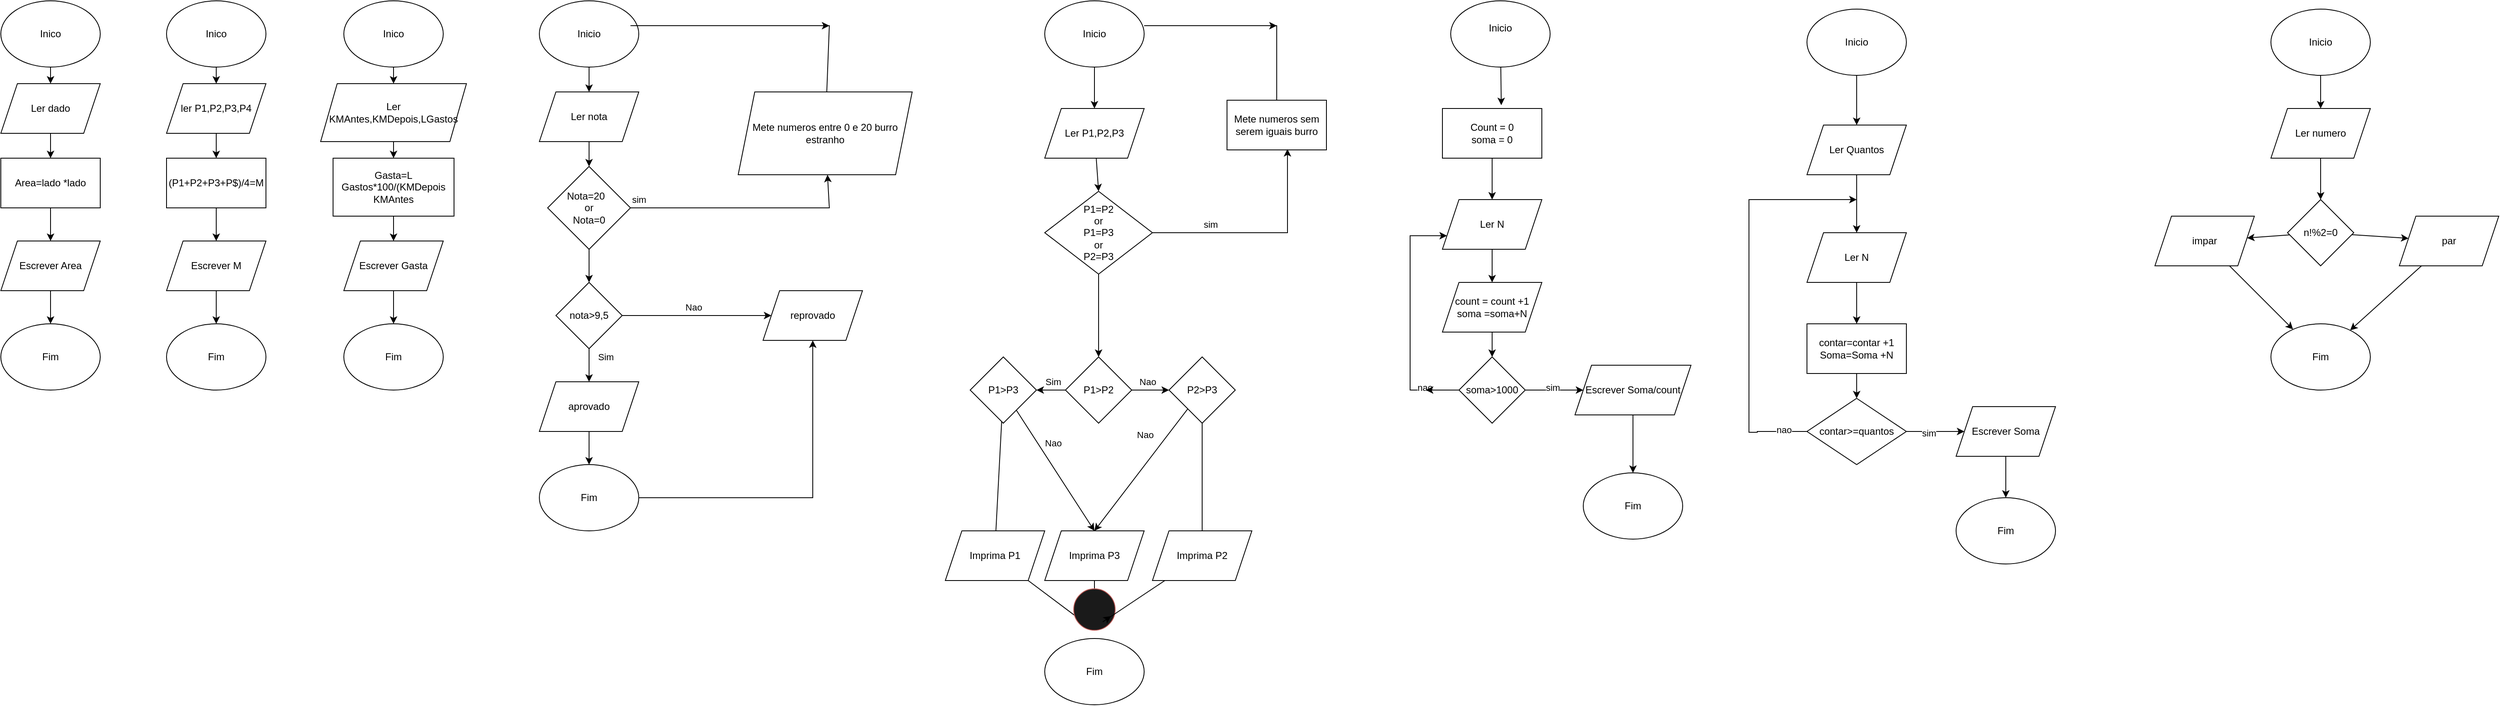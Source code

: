 <mxfile version="24.7.17">
  <diagram name="Página-1" id="lc-kDUkgLfZonsg9K-N3">
    <mxGraphModel dx="1114" dy="638" grid="1" gridSize="10" guides="1" tooltips="1" connect="1" arrows="1" fold="1" page="1" pageScale="1" pageWidth="827" pageHeight="1169" math="0" shadow="0">
      <root>
        <mxCell id="0" />
        <mxCell id="1" parent="0" />
        <mxCell id="MbKp4PFsTTme_0ETobkg-6" style="edgeStyle=none;rounded=0;orthogonalLoop=1;jettySize=auto;html=1;exitX=0.5;exitY=1;exitDx=0;exitDy=0;" parent="1" source="MbKp4PFsTTme_0ETobkg-1" target="MbKp4PFsTTme_0ETobkg-2" edge="1">
          <mxGeometry relative="1" as="geometry" />
        </mxCell>
        <mxCell id="MbKp4PFsTTme_0ETobkg-1" value="Inico" style="ellipse;whiteSpace=wrap;html=1;" parent="1" vertex="1">
          <mxGeometry y="40" width="120" height="80" as="geometry" />
        </mxCell>
        <mxCell id="MbKp4PFsTTme_0ETobkg-7" style="edgeStyle=none;rounded=0;orthogonalLoop=1;jettySize=auto;html=1;exitX=0.5;exitY=1;exitDx=0;exitDy=0;entryX=0.5;entryY=0;entryDx=0;entryDy=0;" parent="1" source="MbKp4PFsTTme_0ETobkg-2" target="MbKp4PFsTTme_0ETobkg-3" edge="1">
          <mxGeometry relative="1" as="geometry" />
        </mxCell>
        <mxCell id="MbKp4PFsTTme_0ETobkg-2" value="Ler dado" style="shape=parallelogram;perimeter=parallelogramPerimeter;whiteSpace=wrap;html=1;fixedSize=1;" parent="1" vertex="1">
          <mxGeometry y="140" width="120" height="60" as="geometry" />
        </mxCell>
        <mxCell id="MbKp4PFsTTme_0ETobkg-8" style="edgeStyle=none;rounded=0;orthogonalLoop=1;jettySize=auto;html=1;exitX=0.5;exitY=1;exitDx=0;exitDy=0;entryX=0.5;entryY=0;entryDx=0;entryDy=0;" parent="1" source="MbKp4PFsTTme_0ETobkg-3" target="MbKp4PFsTTme_0ETobkg-4" edge="1">
          <mxGeometry relative="1" as="geometry" />
        </mxCell>
        <mxCell id="MbKp4PFsTTme_0ETobkg-3" value="Area=lado *lado" style="rounded=0;whiteSpace=wrap;html=1;" parent="1" vertex="1">
          <mxGeometry y="230" width="120" height="60" as="geometry" />
        </mxCell>
        <mxCell id="MbKp4PFsTTme_0ETobkg-9" style="edgeStyle=none;rounded=0;orthogonalLoop=1;jettySize=auto;html=1;exitX=0.5;exitY=1;exitDx=0;exitDy=0;entryX=0.5;entryY=0;entryDx=0;entryDy=0;" parent="1" source="MbKp4PFsTTme_0ETobkg-4" target="MbKp4PFsTTme_0ETobkg-5" edge="1">
          <mxGeometry relative="1" as="geometry" />
        </mxCell>
        <mxCell id="MbKp4PFsTTme_0ETobkg-4" value="Escrever Area" style="shape=parallelogram;perimeter=parallelogramPerimeter;whiteSpace=wrap;html=1;fixedSize=1;" parent="1" vertex="1">
          <mxGeometry y="330" width="120" height="60" as="geometry" />
        </mxCell>
        <mxCell id="MbKp4PFsTTme_0ETobkg-5" value="Fim" style="ellipse;whiteSpace=wrap;html=1;" parent="1" vertex="1">
          <mxGeometry y="430" width="120" height="80" as="geometry" />
        </mxCell>
        <mxCell id="MbKp4PFsTTme_0ETobkg-19" style="edgeStyle=none;rounded=0;orthogonalLoop=1;jettySize=auto;html=1;exitX=0.5;exitY=1;exitDx=0;exitDy=0;" parent="1" source="MbKp4PFsTTme_0ETobkg-20" target="MbKp4PFsTTme_0ETobkg-22" edge="1">
          <mxGeometry relative="1" as="geometry" />
        </mxCell>
        <mxCell id="MbKp4PFsTTme_0ETobkg-20" value="Inico" style="ellipse;whiteSpace=wrap;html=1;" parent="1" vertex="1">
          <mxGeometry x="200" y="40" width="120" height="80" as="geometry" />
        </mxCell>
        <mxCell id="MbKp4PFsTTme_0ETobkg-21" style="edgeStyle=none;rounded=0;orthogonalLoop=1;jettySize=auto;html=1;exitX=0.5;exitY=1;exitDx=0;exitDy=0;entryX=0.5;entryY=0;entryDx=0;entryDy=0;" parent="1" source="MbKp4PFsTTme_0ETobkg-22" target="MbKp4PFsTTme_0ETobkg-24" edge="1">
          <mxGeometry relative="1" as="geometry" />
        </mxCell>
        <mxCell id="MbKp4PFsTTme_0ETobkg-22" value="ler P1,P2,P3,P4" style="shape=parallelogram;perimeter=parallelogramPerimeter;whiteSpace=wrap;html=1;fixedSize=1;" parent="1" vertex="1">
          <mxGeometry x="200" y="140" width="120" height="60" as="geometry" />
        </mxCell>
        <mxCell id="MbKp4PFsTTme_0ETobkg-23" style="edgeStyle=none;rounded=0;orthogonalLoop=1;jettySize=auto;html=1;exitX=0.5;exitY=1;exitDx=0;exitDy=0;entryX=0.5;entryY=0;entryDx=0;entryDy=0;" parent="1" source="MbKp4PFsTTme_0ETobkg-24" target="MbKp4PFsTTme_0ETobkg-26" edge="1">
          <mxGeometry relative="1" as="geometry" />
        </mxCell>
        <mxCell id="MbKp4PFsTTme_0ETobkg-24" value="(P1+P2+P3+P$)/4=M" style="rounded=0;whiteSpace=wrap;html=1;" parent="1" vertex="1">
          <mxGeometry x="200" y="230" width="120" height="60" as="geometry" />
        </mxCell>
        <mxCell id="MbKp4PFsTTme_0ETobkg-25" style="edgeStyle=none;rounded=0;orthogonalLoop=1;jettySize=auto;html=1;exitX=0.5;exitY=1;exitDx=0;exitDy=0;entryX=0.5;entryY=0;entryDx=0;entryDy=0;" parent="1" source="MbKp4PFsTTme_0ETobkg-26" target="MbKp4PFsTTme_0ETobkg-27" edge="1">
          <mxGeometry relative="1" as="geometry" />
        </mxCell>
        <mxCell id="MbKp4PFsTTme_0ETobkg-26" value="Escrever M" style="shape=parallelogram;perimeter=parallelogramPerimeter;whiteSpace=wrap;html=1;fixedSize=1;" parent="1" vertex="1">
          <mxGeometry x="200" y="330" width="120" height="60" as="geometry" />
        </mxCell>
        <mxCell id="MbKp4PFsTTme_0ETobkg-27" value="Fim" style="ellipse;whiteSpace=wrap;html=1;" parent="1" vertex="1">
          <mxGeometry x="200" y="430" width="120" height="80" as="geometry" />
        </mxCell>
        <mxCell id="MbKp4PFsTTme_0ETobkg-28" style="edgeStyle=none;rounded=0;orthogonalLoop=1;jettySize=auto;html=1;exitX=0.5;exitY=1;exitDx=0;exitDy=0;" parent="1" source="MbKp4PFsTTme_0ETobkg-29" target="MbKp4PFsTTme_0ETobkg-31" edge="1">
          <mxGeometry relative="1" as="geometry" />
        </mxCell>
        <mxCell id="MbKp4PFsTTme_0ETobkg-29" value="Inico" style="ellipse;whiteSpace=wrap;html=1;" parent="1" vertex="1">
          <mxGeometry x="414" y="40" width="120" height="80" as="geometry" />
        </mxCell>
        <mxCell id="MbKp4PFsTTme_0ETobkg-30" style="edgeStyle=none;rounded=0;orthogonalLoop=1;jettySize=auto;html=1;exitX=0.5;exitY=1;exitDx=0;exitDy=0;entryX=0.5;entryY=0;entryDx=0;entryDy=0;" parent="1" source="MbKp4PFsTTme_0ETobkg-31" target="MbKp4PFsTTme_0ETobkg-33" edge="1">
          <mxGeometry relative="1" as="geometry" />
        </mxCell>
        <mxCell id="MbKp4PFsTTme_0ETobkg-31" value="Ler KMAntes,KMDepois,LGastos" style="shape=parallelogram;perimeter=parallelogramPerimeter;whiteSpace=wrap;html=1;fixedSize=1;" parent="1" vertex="1">
          <mxGeometry x="386" y="140" width="176" height="70" as="geometry" />
        </mxCell>
        <mxCell id="MbKp4PFsTTme_0ETobkg-32" style="edgeStyle=none;rounded=0;orthogonalLoop=1;jettySize=auto;html=1;exitX=0.5;exitY=1;exitDx=0;exitDy=0;entryX=0.5;entryY=0;entryDx=0;entryDy=0;" parent="1" source="MbKp4PFsTTme_0ETobkg-33" target="MbKp4PFsTTme_0ETobkg-35" edge="1">
          <mxGeometry relative="1" as="geometry" />
        </mxCell>
        <mxCell id="MbKp4PFsTTme_0ETobkg-33" value="Gasta=L Gastos*100/(KMDepois KMAntes" style="rounded=0;whiteSpace=wrap;html=1;" parent="1" vertex="1">
          <mxGeometry x="401" y="230" width="146" height="70" as="geometry" />
        </mxCell>
        <mxCell id="MbKp4PFsTTme_0ETobkg-34" style="edgeStyle=none;rounded=0;orthogonalLoop=1;jettySize=auto;html=1;exitX=0.5;exitY=1;exitDx=0;exitDy=0;entryX=0.5;entryY=0;entryDx=0;entryDy=0;" parent="1" source="MbKp4PFsTTme_0ETobkg-35" target="MbKp4PFsTTme_0ETobkg-36" edge="1">
          <mxGeometry relative="1" as="geometry" />
        </mxCell>
        <mxCell id="MbKp4PFsTTme_0ETobkg-35" value="Escrever Gasta" style="shape=parallelogram;perimeter=parallelogramPerimeter;whiteSpace=wrap;html=1;fixedSize=1;" parent="1" vertex="1">
          <mxGeometry x="414" y="330" width="120" height="60" as="geometry" />
        </mxCell>
        <mxCell id="MbKp4PFsTTme_0ETobkg-36" value="Fim" style="ellipse;whiteSpace=wrap;html=1;" parent="1" vertex="1">
          <mxGeometry x="414" y="430" width="120" height="80" as="geometry" />
        </mxCell>
        <mxCell id="MbKp4PFsTTme_0ETobkg-152" style="edgeStyle=none;rounded=0;orthogonalLoop=1;jettySize=auto;html=1;exitX=0.5;exitY=1;exitDx=0;exitDy=0;entryX=0.5;entryY=0;entryDx=0;entryDy=0;" parent="1" source="MbKp4PFsTTme_0ETobkg-46" target="MbKp4PFsTTme_0ETobkg-47" edge="1">
          <mxGeometry relative="1" as="geometry" />
        </mxCell>
        <mxCell id="MbKp4PFsTTme_0ETobkg-46" value="Inicio" style="ellipse;whiteSpace=wrap;html=1;" parent="1" vertex="1">
          <mxGeometry x="650" y="40" width="120" height="80" as="geometry" />
        </mxCell>
        <mxCell id="MbKp4PFsTTme_0ETobkg-153" style="edgeStyle=none;rounded=0;orthogonalLoop=1;jettySize=auto;html=1;exitX=0.5;exitY=1;exitDx=0;exitDy=0;entryX=0.5;entryY=0;entryDx=0;entryDy=0;" parent="1" source="MbKp4PFsTTme_0ETobkg-47" target="MbKp4PFsTTme_0ETobkg-52" edge="1">
          <mxGeometry relative="1" as="geometry" />
        </mxCell>
        <mxCell id="MbKp4PFsTTme_0ETobkg-47" value="Ler nota" style="shape=parallelogram;perimeter=parallelogramPerimeter;whiteSpace=wrap;html=1;fixedSize=1;" parent="1" vertex="1">
          <mxGeometry x="650" y="150" width="120" height="60" as="geometry" />
        </mxCell>
        <mxCell id="MbKp4PFsTTme_0ETobkg-160" style="edgeStyle=none;rounded=0;orthogonalLoop=1;jettySize=auto;html=1;" parent="1" source="MbKp4PFsTTme_0ETobkg-50" target="MbKp4PFsTTme_0ETobkg-158" edge="1">
          <mxGeometry relative="1" as="geometry" />
        </mxCell>
        <mxCell id="MbKp4PFsTTme_0ETobkg-165" value="Sim" style="edgeLabel;html=1;align=center;verticalAlign=middle;resizable=0;points=[];" parent="MbKp4PFsTTme_0ETobkg-160" vertex="1" connectable="0">
          <mxGeometry x="-0.4" y="1" relative="1" as="geometry">
            <mxPoint x="19" y="-2" as="offset" />
          </mxGeometry>
        </mxCell>
        <mxCell id="MbKp4PFsTTme_0ETobkg-162" style="edgeStyle=none;rounded=0;orthogonalLoop=1;jettySize=auto;html=1;exitX=1;exitY=0.5;exitDx=0;exitDy=0;entryX=0;entryY=0.5;entryDx=0;entryDy=0;" parent="1" source="MbKp4PFsTTme_0ETobkg-50" target="MbKp4PFsTTme_0ETobkg-151" edge="1">
          <mxGeometry relative="1" as="geometry" />
        </mxCell>
        <mxCell id="MbKp4PFsTTme_0ETobkg-164" value="Nao" style="edgeLabel;html=1;align=center;verticalAlign=middle;resizable=0;points=[];" parent="MbKp4PFsTTme_0ETobkg-162" vertex="1" connectable="0">
          <mxGeometry x="-0.044" y="-4" relative="1" as="geometry">
            <mxPoint y="-14" as="offset" />
          </mxGeometry>
        </mxCell>
        <mxCell id="MbKp4PFsTTme_0ETobkg-50" value="nota&amp;gt;9,5" style="rhombus;whiteSpace=wrap;html=1;" parent="1" vertex="1">
          <mxGeometry x="670" y="380" width="80" height="80" as="geometry" />
        </mxCell>
        <mxCell id="MbKp4PFsTTme_0ETobkg-170" style="edgeStyle=none;rounded=0;orthogonalLoop=1;jettySize=auto;html=1;" parent="1" source="MbKp4PFsTTme_0ETobkg-51" edge="1">
          <mxGeometry relative="1" as="geometry">
            <mxPoint x="1000" y="70" as="targetPoint" />
            <Array as="points">
              <mxPoint x="1000" y="70" />
              <mxPoint x="760" y="70" />
            </Array>
          </mxGeometry>
        </mxCell>
        <mxCell id="MbKp4PFsTTme_0ETobkg-51" value="Mete numeros entre 0 e 20 burro estranho" style="shape=parallelogram;perimeter=parallelogramPerimeter;whiteSpace=wrap;html=1;fixedSize=1;" parent="1" vertex="1">
          <mxGeometry x="890" y="150" width="210" height="100" as="geometry" />
        </mxCell>
        <mxCell id="MbKp4PFsTTme_0ETobkg-154" style="edgeStyle=none;rounded=0;orthogonalLoop=1;jettySize=auto;html=1;exitX=0.5;exitY=1;exitDx=0;exitDy=0;" parent="1" source="MbKp4PFsTTme_0ETobkg-52" target="MbKp4PFsTTme_0ETobkg-50" edge="1">
          <mxGeometry relative="1" as="geometry" />
        </mxCell>
        <mxCell id="MbKp4PFsTTme_0ETobkg-155" style="edgeStyle=none;rounded=0;orthogonalLoop=1;jettySize=auto;html=1;exitX=1;exitY=0.5;exitDx=0;exitDy=0;" parent="1" source="MbKp4PFsTTme_0ETobkg-52" target="MbKp4PFsTTme_0ETobkg-51" edge="1">
          <mxGeometry relative="1" as="geometry">
            <Array as="points">
              <mxPoint x="1000" y="290" />
            </Array>
          </mxGeometry>
        </mxCell>
        <mxCell id="MbKp4PFsTTme_0ETobkg-163" value="sim" style="edgeLabel;html=1;align=center;verticalAlign=middle;resizable=0;points=[];" parent="MbKp4PFsTTme_0ETobkg-155" vertex="1" connectable="0">
          <mxGeometry x="-0.457" relative="1" as="geometry">
            <mxPoint x="-66" y="-10" as="offset" />
          </mxGeometry>
        </mxCell>
        <mxCell id="MbKp4PFsTTme_0ETobkg-52" value="Nota=20&lt;span style=&quot;white-space: pre;&quot;&gt;&#x9;&lt;/span&gt;&lt;div&gt;or&lt;/div&gt;&lt;div&gt;Nota=0&lt;/div&gt;" style="rhombus;whiteSpace=wrap;html=1;" parent="1" vertex="1">
          <mxGeometry x="660" y="240" width="100" height="100" as="geometry" />
        </mxCell>
        <mxCell id="MbKp4PFsTTme_0ETobkg-151" value="reprovado" style="shape=parallelogram;perimeter=parallelogramPerimeter;whiteSpace=wrap;html=1;fixedSize=1;" parent="1" vertex="1">
          <mxGeometry x="920" y="390" width="120" height="60" as="geometry" />
        </mxCell>
        <mxCell id="MbKp4PFsTTme_0ETobkg-161" style="edgeStyle=none;rounded=0;orthogonalLoop=1;jettySize=auto;html=1;" parent="1" source="MbKp4PFsTTme_0ETobkg-158" target="MbKp4PFsTTme_0ETobkg-159" edge="1">
          <mxGeometry relative="1" as="geometry" />
        </mxCell>
        <mxCell id="MbKp4PFsTTme_0ETobkg-158" value="aprovado" style="shape=parallelogram;perimeter=parallelogramPerimeter;whiteSpace=wrap;html=1;fixedSize=1;" parent="1" vertex="1">
          <mxGeometry x="650" y="500" width="120" height="60" as="geometry" />
        </mxCell>
        <mxCell id="MbKp4PFsTTme_0ETobkg-168" style="edgeStyle=orthogonalEdgeStyle;rounded=0;orthogonalLoop=1;jettySize=auto;html=1;entryX=0.5;entryY=1;entryDx=0;entryDy=0;" parent="1" source="MbKp4PFsTTme_0ETobkg-159" target="MbKp4PFsTTme_0ETobkg-151" edge="1">
          <mxGeometry relative="1" as="geometry" />
        </mxCell>
        <mxCell id="MbKp4PFsTTme_0ETobkg-159" value="Fim" style="ellipse;whiteSpace=wrap;html=1;" parent="1" vertex="1">
          <mxGeometry x="650" y="600" width="120" height="80" as="geometry" />
        </mxCell>
        <mxCell id="MbKp4PFsTTme_0ETobkg-175" style="edgeStyle=none;rounded=0;orthogonalLoop=1;jettySize=auto;html=1;entryX=0.5;entryY=0;entryDx=0;entryDy=0;" parent="1" source="MbKp4PFsTTme_0ETobkg-171" target="MbKp4PFsTTme_0ETobkg-172" edge="1">
          <mxGeometry relative="1" as="geometry" />
        </mxCell>
        <mxCell id="MbKp4PFsTTme_0ETobkg-171" value="Inicio" style="ellipse;whiteSpace=wrap;html=1;" parent="1" vertex="1">
          <mxGeometry x="1260" y="40" width="120" height="80" as="geometry" />
        </mxCell>
        <mxCell id="MbKp4PFsTTme_0ETobkg-176" style="edgeStyle=none;rounded=0;orthogonalLoop=1;jettySize=auto;html=1;entryX=0.5;entryY=0;entryDx=0;entryDy=0;" parent="1" source="MbKp4PFsTTme_0ETobkg-172" target="MbKp4PFsTTme_0ETobkg-173" edge="1">
          <mxGeometry relative="1" as="geometry" />
        </mxCell>
        <mxCell id="MbKp4PFsTTme_0ETobkg-172" value="Ler P1,P2,P3" style="shape=parallelogram;perimeter=parallelogramPerimeter;whiteSpace=wrap;html=1;fixedSize=1;" parent="1" vertex="1">
          <mxGeometry x="1260" y="170" width="120" height="60" as="geometry" />
        </mxCell>
        <mxCell id="MbKp4PFsTTme_0ETobkg-181" style="edgeStyle=none;rounded=0;orthogonalLoop=1;jettySize=auto;html=1;" parent="1" source="MbKp4PFsTTme_0ETobkg-173" target="MbKp4PFsTTme_0ETobkg-182" edge="1">
          <mxGeometry relative="1" as="geometry">
            <mxPoint x="1325" y="510" as="targetPoint" />
          </mxGeometry>
        </mxCell>
        <mxCell id="MbKp4PFsTTme_0ETobkg-173" value="P1=P2&lt;div&gt;or&lt;br&gt;&lt;div&gt;P1=P3&lt;/div&gt;&lt;div&gt;or&lt;/div&gt;&lt;div&gt;P2=P3&lt;/div&gt;&lt;/div&gt;" style="rhombus;whiteSpace=wrap;html=1;" parent="1" vertex="1">
          <mxGeometry x="1260" y="270" width="130" height="100" as="geometry" />
        </mxCell>
        <mxCell id="MbKp4PFsTTme_0ETobkg-180" style="edgeStyle=none;rounded=0;orthogonalLoop=1;jettySize=auto;html=1;" parent="1" source="MbKp4PFsTTme_0ETobkg-174" edge="1">
          <mxGeometry relative="1" as="geometry">
            <mxPoint x="1540" y="70" as="targetPoint" />
            <Array as="points">
              <mxPoint x="1540" y="70" />
              <mxPoint x="1380" y="70" />
            </Array>
          </mxGeometry>
        </mxCell>
        <mxCell id="MbKp4PFsTTme_0ETobkg-174" value="Mete numeros sem serem iguais burro" style="rounded=0;whiteSpace=wrap;html=1;" parent="1" vertex="1">
          <mxGeometry x="1480" y="160" width="120" height="60" as="geometry" />
        </mxCell>
        <mxCell id="MbKp4PFsTTme_0ETobkg-178" style="edgeStyle=orthogonalEdgeStyle;rounded=0;orthogonalLoop=1;jettySize=auto;html=1;entryX=0.608;entryY=0.983;entryDx=0;entryDy=0;entryPerimeter=0;" parent="1" source="MbKp4PFsTTme_0ETobkg-173" target="MbKp4PFsTTme_0ETobkg-174" edge="1">
          <mxGeometry relative="1" as="geometry" />
        </mxCell>
        <mxCell id="MbKp4PFsTTme_0ETobkg-179" value="sim" style="edgeLabel;html=1;align=center;verticalAlign=middle;resizable=0;points=[];" parent="MbKp4PFsTTme_0ETobkg-178" vertex="1" connectable="0">
          <mxGeometry x="-0.47" y="-4" relative="1" as="geometry">
            <mxPoint y="-14" as="offset" />
          </mxGeometry>
        </mxCell>
        <mxCell id="MbKp4PFsTTme_0ETobkg-185" style="edgeStyle=none;rounded=0;orthogonalLoop=1;jettySize=auto;html=1;entryX=1;entryY=0.5;entryDx=0;entryDy=0;" parent="1" source="MbKp4PFsTTme_0ETobkg-182" target="MbKp4PFsTTme_0ETobkg-183" edge="1">
          <mxGeometry relative="1" as="geometry" />
        </mxCell>
        <mxCell id="MbKp4PFsTTme_0ETobkg-201" value="Sim" style="edgeLabel;html=1;align=center;verticalAlign=middle;resizable=0;points=[];" parent="MbKp4PFsTTme_0ETobkg-185" vertex="1" connectable="0">
          <mxGeometry x="0.086" y="-3" relative="1" as="geometry">
            <mxPoint x="4" y="-7" as="offset" />
          </mxGeometry>
        </mxCell>
        <mxCell id="MbKp4PFsTTme_0ETobkg-186" style="edgeStyle=none;rounded=0;orthogonalLoop=1;jettySize=auto;html=1;" parent="1" source="MbKp4PFsTTme_0ETobkg-182" target="MbKp4PFsTTme_0ETobkg-184" edge="1">
          <mxGeometry relative="1" as="geometry" />
        </mxCell>
        <mxCell id="MbKp4PFsTTme_0ETobkg-200" value="Nao" style="edgeLabel;html=1;align=center;verticalAlign=middle;resizable=0;points=[];" parent="MbKp4PFsTTme_0ETobkg-186" vertex="1" connectable="0">
          <mxGeometry x="-0.156" y="2" relative="1" as="geometry">
            <mxPoint y="-8" as="offset" />
          </mxGeometry>
        </mxCell>
        <mxCell id="MbKp4PFsTTme_0ETobkg-182" value="P1&amp;gt;P2" style="rhombus;whiteSpace=wrap;html=1;" parent="1" vertex="1">
          <mxGeometry x="1285" y="470" width="80" height="80" as="geometry" />
        </mxCell>
        <mxCell id="MbKp4PFsTTme_0ETobkg-187" style="edgeStyle=none;rounded=0;orthogonalLoop=1;jettySize=auto;html=1;" parent="1" source="MbKp4PFsTTme_0ETobkg-183" target="MbKp4PFsTTme_0ETobkg-190" edge="1">
          <mxGeometry relative="1" as="geometry">
            <mxPoint x="1210" y="670" as="targetPoint" />
            <Array as="points">
              <mxPoint x="1200" y="700" />
            </Array>
          </mxGeometry>
        </mxCell>
        <mxCell id="MbKp4PFsTTme_0ETobkg-211" style="edgeStyle=none;rounded=0;orthogonalLoop=1;jettySize=auto;html=1;entryX=0.5;entryY=0;entryDx=0;entryDy=0;" parent="1" source="MbKp4PFsTTme_0ETobkg-183" target="MbKp4PFsTTme_0ETobkg-191" edge="1">
          <mxGeometry relative="1" as="geometry" />
        </mxCell>
        <mxCell id="MbKp4PFsTTme_0ETobkg-214" value="Nao" style="edgeLabel;html=1;align=center;verticalAlign=middle;resizable=0;points=[];" parent="MbKp4PFsTTme_0ETobkg-211" vertex="1" connectable="0">
          <mxGeometry x="-0.251" relative="1" as="geometry">
            <mxPoint x="9" y="-15" as="offset" />
          </mxGeometry>
        </mxCell>
        <mxCell id="MbKp4PFsTTme_0ETobkg-183" value="P1&amp;gt;P3" style="rhombus;whiteSpace=wrap;html=1;" parent="1" vertex="1">
          <mxGeometry x="1170" y="470" width="80" height="80" as="geometry" />
        </mxCell>
        <mxCell id="MbKp4PFsTTme_0ETobkg-188" style="edgeStyle=none;rounded=0;orthogonalLoop=1;jettySize=auto;html=1;" parent="1" source="MbKp4PFsTTme_0ETobkg-184" target="MbKp4PFsTTme_0ETobkg-189" edge="1">
          <mxGeometry relative="1" as="geometry">
            <mxPoint x="1450" y="660" as="targetPoint" />
            <Array as="points">
              <mxPoint x="1450" y="700" />
            </Array>
          </mxGeometry>
        </mxCell>
        <mxCell id="MbKp4PFsTTme_0ETobkg-212" style="edgeStyle=none;rounded=0;orthogonalLoop=1;jettySize=auto;html=1;entryX=0.5;entryY=0;entryDx=0;entryDy=0;" parent="1" source="MbKp4PFsTTme_0ETobkg-184" target="MbKp4PFsTTme_0ETobkg-191" edge="1">
          <mxGeometry relative="1" as="geometry" />
        </mxCell>
        <mxCell id="MbKp4PFsTTme_0ETobkg-213" value="Nao" style="edgeLabel;html=1;align=center;verticalAlign=middle;resizable=0;points=[];" parent="MbKp4PFsTTme_0ETobkg-212" vertex="1" connectable="0">
          <mxGeometry x="-0.383" y="1" relative="1" as="geometry">
            <mxPoint x="-18" y="-15" as="offset" />
          </mxGeometry>
        </mxCell>
        <mxCell id="MbKp4PFsTTme_0ETobkg-184" value="P2&amp;gt;P3" style="rhombus;whiteSpace=wrap;html=1;" parent="1" vertex="1">
          <mxGeometry x="1410" y="470" width="80" height="80" as="geometry" />
        </mxCell>
        <mxCell id="MbKp4PFsTTme_0ETobkg-189" value="Imprima P2" style="shape=parallelogram;perimeter=parallelogramPerimeter;whiteSpace=wrap;html=1;fixedSize=1;" parent="1" vertex="1">
          <mxGeometry x="1390" y="680" width="120" height="60" as="geometry" />
        </mxCell>
        <mxCell id="MbKp4PFsTTme_0ETobkg-208" style="edgeStyle=none;rounded=0;orthogonalLoop=1;jettySize=auto;html=1;entryX=0.5;entryY=1;entryDx=0;entryDy=0;" parent="1" source="MbKp4PFsTTme_0ETobkg-190" target="MbKp4PFsTTme_0ETobkg-202" edge="1">
          <mxGeometry relative="1" as="geometry" />
        </mxCell>
        <mxCell id="MbKp4PFsTTme_0ETobkg-190" value="Imprima P1" style="shape=parallelogram;perimeter=parallelogramPerimeter;whiteSpace=wrap;html=1;fixedSize=1;" parent="1" vertex="1">
          <mxGeometry x="1140" y="680" width="120" height="60" as="geometry" />
        </mxCell>
        <mxCell id="MbKp4PFsTTme_0ETobkg-209" style="edgeStyle=none;rounded=0;orthogonalLoop=1;jettySize=auto;html=1;" parent="1" source="MbKp4PFsTTme_0ETobkg-191" target="MbKp4PFsTTme_0ETobkg-202" edge="1">
          <mxGeometry relative="1" as="geometry">
            <Array as="points">
              <mxPoint x="1320" y="770" />
            </Array>
          </mxGeometry>
        </mxCell>
        <mxCell id="MbKp4PFsTTme_0ETobkg-191" value="Imprima P3" style="shape=parallelogram;perimeter=parallelogramPerimeter;whiteSpace=wrap;html=1;fixedSize=1;" parent="1" vertex="1">
          <mxGeometry x="1260" y="680" width="120" height="60" as="geometry" />
        </mxCell>
        <mxCell id="MbKp4PFsTTme_0ETobkg-192" value="Fim" style="ellipse;whiteSpace=wrap;html=1;" parent="1" vertex="1">
          <mxGeometry x="1260" y="810" width="120" height="80" as="geometry" />
        </mxCell>
        <mxCell id="MbKp4PFsTTme_0ETobkg-202" value="" style="ellipse;whiteSpace=wrap;html=1;aspect=fixed;fillColor=#1A1A1A;strokeColor=#b85450;" parent="1" vertex="1">
          <mxGeometry x="1295" y="750" width="50" height="50" as="geometry" />
        </mxCell>
        <mxCell id="MbKp4PFsTTme_0ETobkg-207" style="edgeStyle=none;rounded=0;orthogonalLoop=1;jettySize=auto;html=1;entryX=0.9;entryY=0.66;entryDx=0;entryDy=0;entryPerimeter=0;" parent="1" source="MbKp4PFsTTme_0ETobkg-189" target="MbKp4PFsTTme_0ETobkg-202" edge="1">
          <mxGeometry relative="1" as="geometry">
            <Array as="points">
              <mxPoint x="1330" y="790" />
            </Array>
          </mxGeometry>
        </mxCell>
        <mxCell id="_LkQHLTbjvVbg75JK1jo-1" value="Inicio&lt;div&gt;&lt;br&gt;&lt;/div&gt;" style="ellipse;whiteSpace=wrap;html=1;" parent="1" vertex="1">
          <mxGeometry x="1750" y="40" width="120" height="80" as="geometry" />
        </mxCell>
        <mxCell id="_LkQHLTbjvVbg75JK1jo-9" style="edgeStyle=none;rounded=0;orthogonalLoop=1;jettySize=auto;html=1;entryX=0.5;entryY=0;entryDx=0;entryDy=0;" parent="1" source="_LkQHLTbjvVbg75JK1jo-2" target="_LkQHLTbjvVbg75JK1jo-3" edge="1">
          <mxGeometry relative="1" as="geometry" />
        </mxCell>
        <mxCell id="_LkQHLTbjvVbg75JK1jo-2" value="Count = 0&lt;div&gt;soma = 0&lt;/div&gt;" style="rounded=0;whiteSpace=wrap;html=1;" parent="1" vertex="1">
          <mxGeometry x="1740" y="170" width="120" height="60" as="geometry" />
        </mxCell>
        <mxCell id="_LkQHLTbjvVbg75JK1jo-10" style="edgeStyle=none;rounded=0;orthogonalLoop=1;jettySize=auto;html=1;entryX=0.5;entryY=0;entryDx=0;entryDy=0;" parent="1" source="_LkQHLTbjvVbg75JK1jo-3" target="_LkQHLTbjvVbg75JK1jo-4" edge="1">
          <mxGeometry relative="1" as="geometry" />
        </mxCell>
        <mxCell id="_LkQHLTbjvVbg75JK1jo-3" value="Ler N" style="shape=parallelogram;perimeter=parallelogramPerimeter;whiteSpace=wrap;html=1;fixedSize=1;" parent="1" vertex="1">
          <mxGeometry x="1740" y="280" width="120" height="60" as="geometry" />
        </mxCell>
        <mxCell id="_LkQHLTbjvVbg75JK1jo-11" style="edgeStyle=none;rounded=0;orthogonalLoop=1;jettySize=auto;html=1;" parent="1" source="_LkQHLTbjvVbg75JK1jo-4" target="_LkQHLTbjvVbg75JK1jo-5" edge="1">
          <mxGeometry relative="1" as="geometry" />
        </mxCell>
        <mxCell id="_LkQHLTbjvVbg75JK1jo-4" value="count = count +1&lt;div&gt;soma =soma+N&lt;/div&gt;" style="shape=parallelogram;perimeter=parallelogramPerimeter;whiteSpace=wrap;html=1;fixedSize=1;" parent="1" vertex="1">
          <mxGeometry x="1740" y="380" width="120" height="60" as="geometry" />
        </mxCell>
        <mxCell id="_LkQHLTbjvVbg75JK1jo-12" style="edgeStyle=none;rounded=0;orthogonalLoop=1;jettySize=auto;html=1;entryX=0;entryY=0.5;entryDx=0;entryDy=0;" parent="1" source="_LkQHLTbjvVbg75JK1jo-5" target="_LkQHLTbjvVbg75JK1jo-6" edge="1">
          <mxGeometry relative="1" as="geometry" />
        </mxCell>
        <mxCell id="_LkQHLTbjvVbg75JK1jo-19" value="sim" style="edgeLabel;html=1;align=center;verticalAlign=middle;resizable=0;points=[];" parent="_LkQHLTbjvVbg75JK1jo-12" vertex="1" connectable="0">
          <mxGeometry x="-0.057" y="3" relative="1" as="geometry">
            <mxPoint as="offset" />
          </mxGeometry>
        </mxCell>
        <mxCell id="_LkQHLTbjvVbg75JK1jo-21" style="edgeStyle=orthogonalEdgeStyle;rounded=0;orthogonalLoop=1;jettySize=auto;html=1;elbow=vertical;entryX=0;entryY=0.75;entryDx=0;entryDy=0;" parent="1" source="_LkQHLTbjvVbg75JK1jo-5" target="_LkQHLTbjvVbg75JK1jo-3" edge="1">
          <mxGeometry relative="1" as="geometry">
            <mxPoint x="1700" y="320" as="targetPoint" />
            <Array as="points">
              <mxPoint x="1701" y="510" />
              <mxPoint x="1701" y="324" />
            </Array>
          </mxGeometry>
        </mxCell>
        <mxCell id="_LkQHLTbjvVbg75JK1jo-24" value="nao&lt;span style=&quot;white-space: pre;&quot;&gt;&#x9;&#x9;&lt;/span&gt;" style="edgeLabel;html=1;align=center;verticalAlign=middle;resizable=0;points=[];" parent="_LkQHLTbjvVbg75JK1jo-21" vertex="1" connectable="0">
          <mxGeometry x="-0.821" y="-3" relative="1" as="geometry">
            <mxPoint as="offset" />
          </mxGeometry>
        </mxCell>
        <mxCell id="_LkQHLTbjvVbg75JK1jo-25" style="edgeStyle=orthogonalEdgeStyle;rounded=0;orthogonalLoop=1;jettySize=auto;html=1;exitX=0;exitY=0.5;exitDx=0;exitDy=0;elbow=vertical;" parent="1" source="_LkQHLTbjvVbg75JK1jo-5" edge="1">
          <mxGeometry relative="1" as="geometry">
            <mxPoint x="1720" y="510" as="targetPoint" />
          </mxGeometry>
        </mxCell>
        <mxCell id="_LkQHLTbjvVbg75JK1jo-5" value="soma&amp;gt;1000" style="rhombus;whiteSpace=wrap;html=1;" parent="1" vertex="1">
          <mxGeometry x="1760" y="470" width="80" height="80" as="geometry" />
        </mxCell>
        <mxCell id="_LkQHLTbjvVbg75JK1jo-22" style="edgeStyle=orthogonalEdgeStyle;rounded=0;orthogonalLoop=1;jettySize=auto;html=1;elbow=vertical;" parent="1" source="_LkQHLTbjvVbg75JK1jo-6" edge="1">
          <mxGeometry relative="1" as="geometry">
            <mxPoint x="1970" y="610" as="targetPoint" />
          </mxGeometry>
        </mxCell>
        <mxCell id="_LkQHLTbjvVbg75JK1jo-6" value="Escrever Soma/count" style="shape=parallelogram;perimeter=parallelogramPerimeter;whiteSpace=wrap;html=1;fixedSize=1;" parent="1" vertex="1">
          <mxGeometry x="1900" y="480" width="140" height="60" as="geometry" />
        </mxCell>
        <mxCell id="_LkQHLTbjvVbg75JK1jo-8" style="edgeStyle=none;rounded=0;orthogonalLoop=1;jettySize=auto;html=1;entryX=0.592;entryY=-0.067;entryDx=0;entryDy=0;entryPerimeter=0;" parent="1" source="_LkQHLTbjvVbg75JK1jo-1" target="_LkQHLTbjvVbg75JK1jo-2" edge="1">
          <mxGeometry relative="1" as="geometry" />
        </mxCell>
        <mxCell id="_LkQHLTbjvVbg75JK1jo-23" value="Fim" style="ellipse;whiteSpace=wrap;html=1;" parent="1" vertex="1">
          <mxGeometry x="1910" y="610" width="120" height="80" as="geometry" />
        </mxCell>
        <mxCell id="_LkQHLTbjvVbg75JK1jo-29" style="edgeStyle=none;rounded=0;orthogonalLoop=1;jettySize=auto;html=1;elbow=vertical;" parent="1" source="_LkQHLTbjvVbg75JK1jo-26" edge="1">
          <mxGeometry relative="1" as="geometry">
            <mxPoint x="2240" y="190" as="targetPoint" />
          </mxGeometry>
        </mxCell>
        <mxCell id="_LkQHLTbjvVbg75JK1jo-26" value="Inicio" style="ellipse;whiteSpace=wrap;html=1;" parent="1" vertex="1">
          <mxGeometry x="2180" y="50" width="120" height="80" as="geometry" />
        </mxCell>
        <mxCell id="_LkQHLTbjvVbg75JK1jo-37" value="Fim" style="ellipse;whiteSpace=wrap;html=1;" parent="1" vertex="1">
          <mxGeometry x="2360" y="640" width="120" height="80" as="geometry" />
        </mxCell>
        <mxCell id="jf1iec4ZOCnbCBAO7Nlz-18" value="" style="edgeStyle=orthogonalEdgeStyle;rounded=0;orthogonalLoop=1;jettySize=auto;html=1;" parent="1" source="jf1iec4ZOCnbCBAO7Nlz-4" target="jf1iec4ZOCnbCBAO7Nlz-5" edge="1">
          <mxGeometry relative="1" as="geometry" />
        </mxCell>
        <mxCell id="jf1iec4ZOCnbCBAO7Nlz-4" value="Ler Quantos" style="shape=parallelogram;perimeter=parallelogramPerimeter;whiteSpace=wrap;html=1;fixedSize=1;" parent="1" vertex="1">
          <mxGeometry x="2180" y="190" width="120" height="60" as="geometry" />
        </mxCell>
        <mxCell id="jf1iec4ZOCnbCBAO7Nlz-19" value="" style="edgeStyle=orthogonalEdgeStyle;rounded=0;orthogonalLoop=1;jettySize=auto;html=1;" parent="1" source="jf1iec4ZOCnbCBAO7Nlz-5" target="jf1iec4ZOCnbCBAO7Nlz-6" edge="1">
          <mxGeometry relative="1" as="geometry" />
        </mxCell>
        <mxCell id="jf1iec4ZOCnbCBAO7Nlz-5" value="Ler N" style="shape=parallelogram;perimeter=parallelogramPerimeter;whiteSpace=wrap;html=1;fixedSize=1;" parent="1" vertex="1">
          <mxGeometry x="2180" y="320" width="120" height="60" as="geometry" />
        </mxCell>
        <mxCell id="jf1iec4ZOCnbCBAO7Nlz-20" value="" style="edgeStyle=orthogonalEdgeStyle;rounded=0;orthogonalLoop=1;jettySize=auto;html=1;" parent="1" source="jf1iec4ZOCnbCBAO7Nlz-6" target="jf1iec4ZOCnbCBAO7Nlz-13" edge="1">
          <mxGeometry relative="1" as="geometry" />
        </mxCell>
        <mxCell id="jf1iec4ZOCnbCBAO7Nlz-6" value="contar=contar +1&lt;div&gt;Soma=Soma +N&lt;/div&gt;" style="rounded=0;whiteSpace=wrap;html=1;" parent="1" vertex="1">
          <mxGeometry x="2180" y="430" width="120" height="60" as="geometry" />
        </mxCell>
        <mxCell id="jf1iec4ZOCnbCBAO7Nlz-16" style="edgeStyle=orthogonalEdgeStyle;rounded=0;orthogonalLoop=1;jettySize=auto;html=1;" parent="1" source="jf1iec4ZOCnbCBAO7Nlz-13" edge="1">
          <mxGeometry relative="1" as="geometry">
            <mxPoint x="2240" y="280" as="targetPoint" />
            <Array as="points">
              <mxPoint x="2120" y="560" />
              <mxPoint x="2120" y="561" />
              <mxPoint x="2110" y="561" />
            </Array>
          </mxGeometry>
        </mxCell>
        <mxCell id="jf1iec4ZOCnbCBAO7Nlz-26" value="nao" style="edgeLabel;html=1;align=center;verticalAlign=middle;resizable=0;points=[];" parent="jf1iec4ZOCnbCBAO7Nlz-16" vertex="1" connectable="0">
          <mxGeometry x="-0.884" y="-2" relative="1" as="geometry">
            <mxPoint as="offset" />
          </mxGeometry>
        </mxCell>
        <mxCell id="jf1iec4ZOCnbCBAO7Nlz-22" style="edgeStyle=orthogonalEdgeStyle;rounded=0;orthogonalLoop=1;jettySize=auto;html=1;" parent="1" source="jf1iec4ZOCnbCBAO7Nlz-13" target="jf1iec4ZOCnbCBAO7Nlz-23" edge="1">
          <mxGeometry relative="1" as="geometry">
            <mxPoint x="2420" y="560" as="targetPoint" />
          </mxGeometry>
        </mxCell>
        <mxCell id="jf1iec4ZOCnbCBAO7Nlz-25" value="sim" style="edgeLabel;html=1;align=center;verticalAlign=middle;resizable=0;points=[];" parent="jf1iec4ZOCnbCBAO7Nlz-22" vertex="1" connectable="0">
          <mxGeometry x="-0.229" y="-2" relative="1" as="geometry">
            <mxPoint as="offset" />
          </mxGeometry>
        </mxCell>
        <mxCell id="jf1iec4ZOCnbCBAO7Nlz-13" value="contar&amp;gt;=quantos" style="rhombus;whiteSpace=wrap;html=1;" parent="1" vertex="1">
          <mxGeometry x="2180" y="520" width="120" height="80" as="geometry" />
        </mxCell>
        <mxCell id="jf1iec4ZOCnbCBAO7Nlz-24" value="" style="edgeStyle=orthogonalEdgeStyle;rounded=0;orthogonalLoop=1;jettySize=auto;html=1;" parent="1" source="jf1iec4ZOCnbCBAO7Nlz-23" target="_LkQHLTbjvVbg75JK1jo-37" edge="1">
          <mxGeometry relative="1" as="geometry" />
        </mxCell>
        <mxCell id="jf1iec4ZOCnbCBAO7Nlz-23" value="Escrever Soma" style="shape=parallelogram;perimeter=parallelogramPerimeter;whiteSpace=wrap;html=1;fixedSize=1;" parent="1" vertex="1">
          <mxGeometry x="2360" y="530" width="120" height="60" as="geometry" />
        </mxCell>
        <mxCell id="nkInZpIkQtjt9SZgQQql-7" value="" style="edgeStyle=none;rounded=0;orthogonalLoop=1;jettySize=auto;html=1;" edge="1" parent="1" source="nkInZpIkQtjt9SZgQQql-1" target="nkInZpIkQtjt9SZgQQql-2">
          <mxGeometry relative="1" as="geometry" />
        </mxCell>
        <mxCell id="nkInZpIkQtjt9SZgQQql-1" value="Inicio" style="ellipse;whiteSpace=wrap;html=1;" vertex="1" parent="1">
          <mxGeometry x="2740" y="50" width="120" height="80" as="geometry" />
        </mxCell>
        <mxCell id="nkInZpIkQtjt9SZgQQql-8" value="" style="edgeStyle=none;rounded=0;orthogonalLoop=1;jettySize=auto;html=1;" edge="1" parent="1" source="nkInZpIkQtjt9SZgQQql-2" target="nkInZpIkQtjt9SZgQQql-4">
          <mxGeometry relative="1" as="geometry" />
        </mxCell>
        <mxCell id="nkInZpIkQtjt9SZgQQql-2" value="Ler numero" style="shape=parallelogram;perimeter=parallelogramPerimeter;whiteSpace=wrap;html=1;fixedSize=1;" vertex="1" parent="1">
          <mxGeometry x="2740" y="170" width="120" height="60" as="geometry" />
        </mxCell>
        <mxCell id="nkInZpIkQtjt9SZgQQql-9" value="" style="edgeStyle=none;rounded=0;orthogonalLoop=1;jettySize=auto;html=1;" edge="1" parent="1" source="nkInZpIkQtjt9SZgQQql-4" target="nkInZpIkQtjt9SZgQQql-6">
          <mxGeometry relative="1" as="geometry" />
        </mxCell>
        <mxCell id="nkInZpIkQtjt9SZgQQql-10" value="" style="edgeStyle=none;rounded=0;orthogonalLoop=1;jettySize=auto;html=1;" edge="1" parent="1" source="nkInZpIkQtjt9SZgQQql-4" target="nkInZpIkQtjt9SZgQQql-5">
          <mxGeometry relative="1" as="geometry" />
        </mxCell>
        <mxCell id="nkInZpIkQtjt9SZgQQql-4" value="n!%2=0" style="rhombus;whiteSpace=wrap;html=1;" vertex="1" parent="1">
          <mxGeometry x="2760" y="280" width="80" height="80" as="geometry" />
        </mxCell>
        <mxCell id="nkInZpIkQtjt9SZgQQql-17" style="edgeStyle=none;rounded=0;orthogonalLoop=1;jettySize=auto;html=1;" edge="1" parent="1" source="nkInZpIkQtjt9SZgQQql-5" target="nkInZpIkQtjt9SZgQQql-15">
          <mxGeometry relative="1" as="geometry" />
        </mxCell>
        <mxCell id="nkInZpIkQtjt9SZgQQql-5" value="par" style="shape=parallelogram;perimeter=parallelogramPerimeter;whiteSpace=wrap;html=1;fixedSize=1;" vertex="1" parent="1">
          <mxGeometry x="2895" y="300" width="120" height="60" as="geometry" />
        </mxCell>
        <mxCell id="nkInZpIkQtjt9SZgQQql-16" style="edgeStyle=none;rounded=0;orthogonalLoop=1;jettySize=auto;html=1;" edge="1" parent="1" source="nkInZpIkQtjt9SZgQQql-6" target="nkInZpIkQtjt9SZgQQql-15">
          <mxGeometry relative="1" as="geometry" />
        </mxCell>
        <mxCell id="nkInZpIkQtjt9SZgQQql-6" value="impar" style="shape=parallelogram;perimeter=parallelogramPerimeter;whiteSpace=wrap;html=1;fixedSize=1;" vertex="1" parent="1">
          <mxGeometry x="2600" y="300" width="120" height="60" as="geometry" />
        </mxCell>
        <mxCell id="nkInZpIkQtjt9SZgQQql-15" value="Fim" style="ellipse;whiteSpace=wrap;html=1;" vertex="1" parent="1">
          <mxGeometry x="2740" y="430" width="120" height="80" as="geometry" />
        </mxCell>
      </root>
    </mxGraphModel>
  </diagram>
</mxfile>
